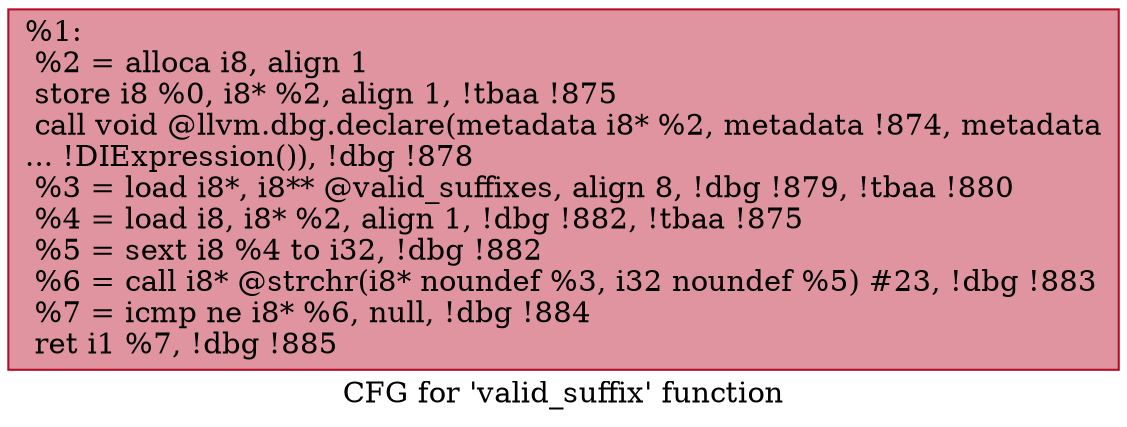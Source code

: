digraph "CFG for 'valid_suffix' function" {
	label="CFG for 'valid_suffix' function";

	Node0xd18480 [shape=record,color="#b70d28ff", style=filled, fillcolor="#b70d2870",label="{%1:\l  %2 = alloca i8, align 1\l  store i8 %0, i8* %2, align 1, !tbaa !875\l  call void @llvm.dbg.declare(metadata i8* %2, metadata !874, metadata\l... !DIExpression()), !dbg !878\l  %3 = load i8*, i8** @valid_suffixes, align 8, !dbg !879, !tbaa !880\l  %4 = load i8, i8* %2, align 1, !dbg !882, !tbaa !875\l  %5 = sext i8 %4 to i32, !dbg !882\l  %6 = call i8* @strchr(i8* noundef %3, i32 noundef %5) #23, !dbg !883\l  %7 = icmp ne i8* %6, null, !dbg !884\l  ret i1 %7, !dbg !885\l}"];
}

